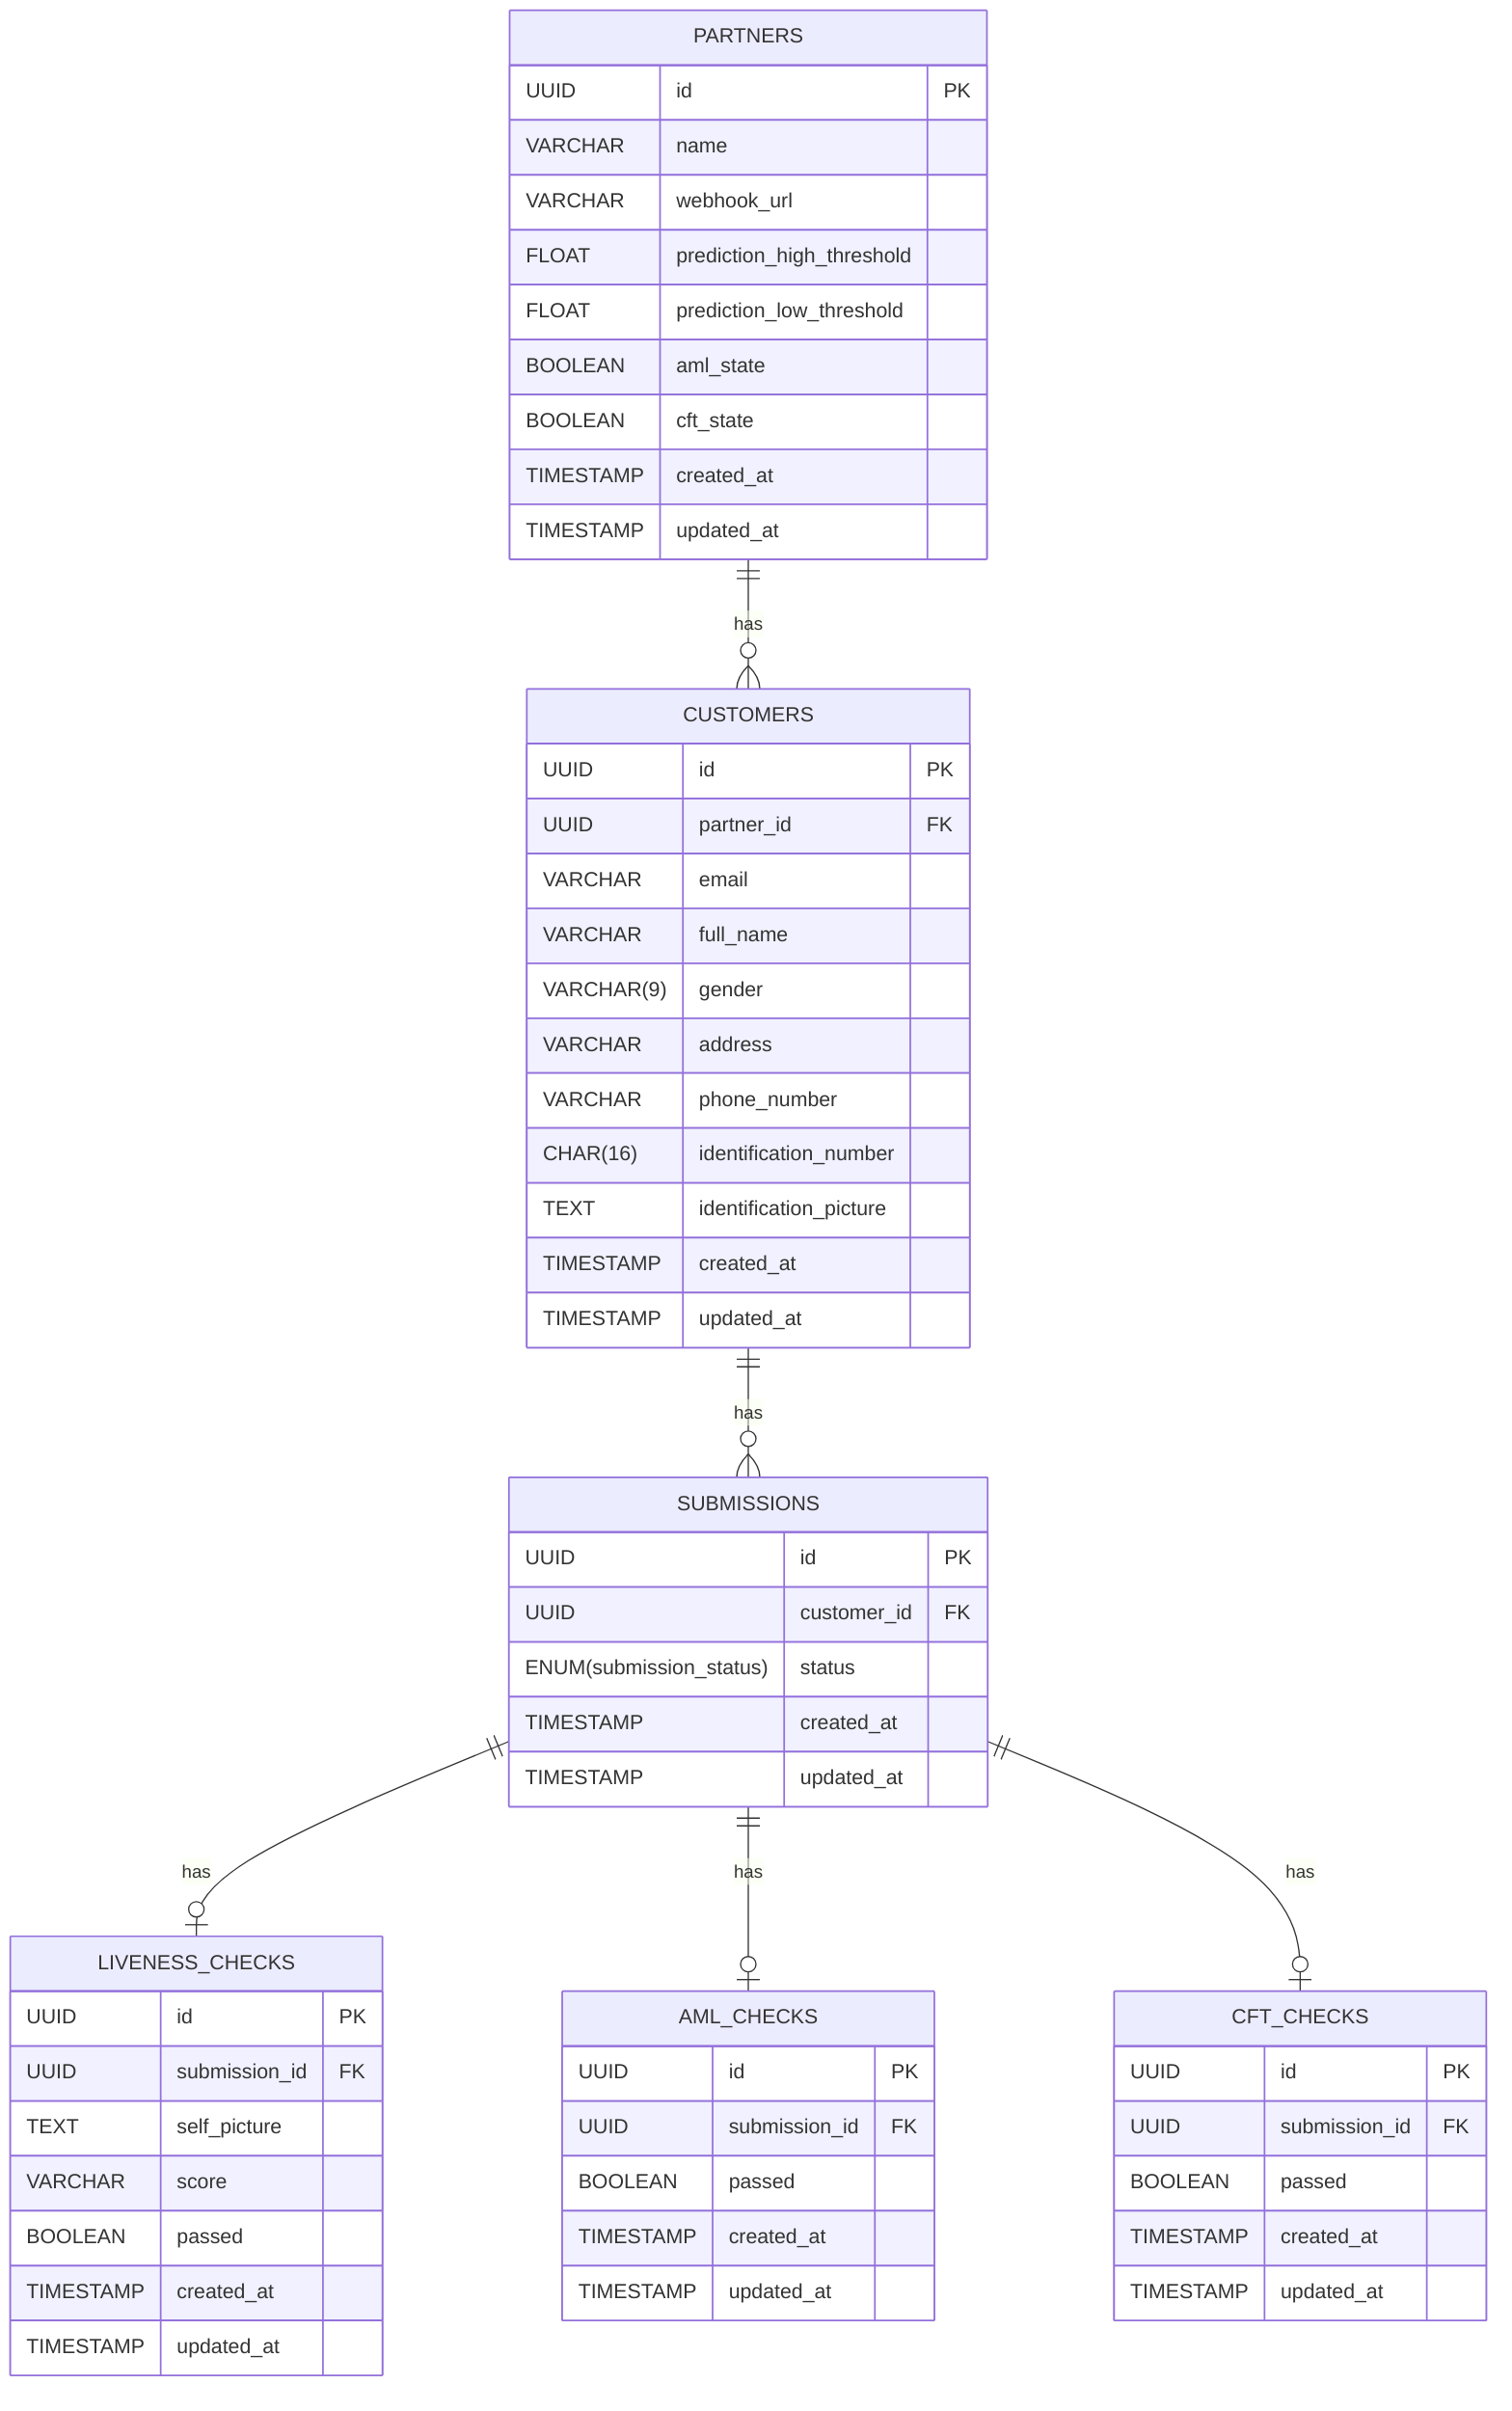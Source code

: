 erDiagram
    PARTNERS ||--o{ CUSTOMERS : has
    PARTNERS {
        UUID id PK
        VARCHAR name
        VARCHAR webhook_url
        FLOAT prediction_high_threshold
        FLOAT prediction_low_threshold
        BOOLEAN aml_state
        BOOLEAN cft_state
        TIMESTAMP created_at
        TIMESTAMP updated_at
    }
    CUSTOMERS ||--o{ SUBMISSIONS : has
    CUSTOMERS {
        UUID id PK
        UUID partner_id FK
        VARCHAR email
        VARCHAR full_name
        VARCHAR(9) gender
        VARCHAR address
        VARCHAR phone_number
        CHAR(16) identification_number
        TEXT identification_picture
        TIMESTAMP created_at
        TIMESTAMP updated_at
    }
    SUBMISSIONS ||--o| LIVENESS_CHECKS : has
    SUBMISSIONS ||--o| AML_CHECKS : has
    SUBMISSIONS ||--o| CFT_CHECKS : has
    SUBMISSIONS {
        UUID id PK
        UUID customer_id FK
        ENUM(submission_status) status
        TIMESTAMP created_at
        TIMESTAMP updated_at
    }
    LIVENESS_CHECKS {
        UUID id PK
        UUID submission_id FK
        TEXT self_picture
        VARCHAR score
        BOOLEAN passed
        TIMESTAMP created_at
        TIMESTAMP updated_at
    }
    AML_CHECKS {
        UUID id PK
        UUID submission_id FK
        BOOLEAN passed
        TIMESTAMP created_at
        TIMESTAMP updated_at
    }
    CFT_CHECKS {
        UUID id PK
        UUID submission_id FK
        BOOLEAN passed
        TIMESTAMP created_at
        TIMESTAMP updated_at
    }